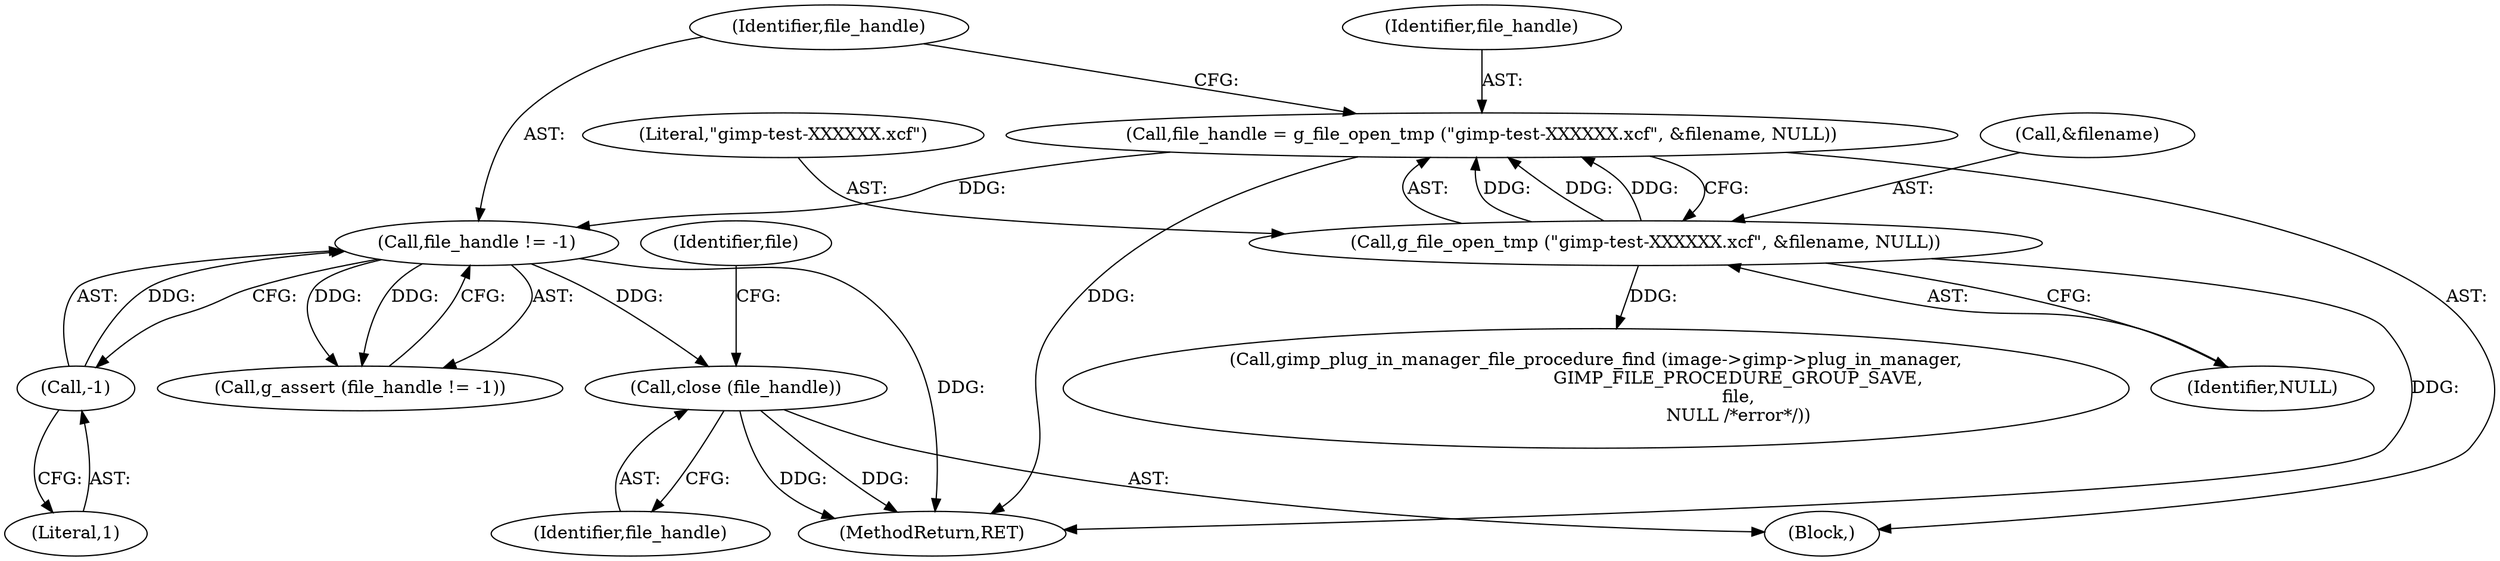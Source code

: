 digraph "0_gimp_c21eff4b031acb04fb4dfce8bd5fdfecc2b6524f@API" {
"1000150" [label="(Call,close (file_handle))"];
"1000146" [label="(Call,file_handle != -1)"];
"1000138" [label="(Call,file_handle = g_file_open_tmp (\"gimp-test-XXXXXX.xcf\", &filename, NULL))"];
"1000140" [label="(Call,g_file_open_tmp (\"gimp-test-XXXXXX.xcf\", &filename, NULL))"];
"1000148" [label="(Call,-1)"];
"1000160" [label="(Call,gimp_plug_in_manager_file_procedure_find (image->gimp->plug_in_manager,\n                                                   GIMP_FILE_PROCEDURE_GROUP_SAVE,\n                                                   file,\n                                                   NULL /*error*/))"];
"1000150" [label="(Call,close (file_handle))"];
"1000138" [label="(Call,file_handle = g_file_open_tmp (\"gimp-test-XXXXXX.xcf\", &filename, NULL))"];
"1000141" [label="(Literal,\"gimp-test-XXXXXX.xcf\")"];
"1000145" [label="(Call,g_assert (file_handle != -1))"];
"1000153" [label="(Identifier,file)"];
"1000148" [label="(Call,-1)"];
"1000147" [label="(Identifier,file_handle)"];
"1000146" [label="(Call,file_handle != -1)"];
"1000140" [label="(Call,g_file_open_tmp (\"gimp-test-XXXXXX.xcf\", &filename, NULL))"];
"1000151" [label="(Identifier,file_handle)"];
"1000149" [label="(Literal,1)"];
"1000144" [label="(Identifier,NULL)"];
"1000116" [label="(Block,)"];
"1000142" [label="(Call,&filename)"];
"1000198" [label="(MethodReturn,RET)"];
"1000139" [label="(Identifier,file_handle)"];
"1000150" -> "1000116"  [label="AST: "];
"1000150" -> "1000151"  [label="CFG: "];
"1000151" -> "1000150"  [label="AST: "];
"1000153" -> "1000150"  [label="CFG: "];
"1000150" -> "1000198"  [label="DDG: "];
"1000150" -> "1000198"  [label="DDG: "];
"1000146" -> "1000150"  [label="DDG: "];
"1000146" -> "1000145"  [label="AST: "];
"1000146" -> "1000148"  [label="CFG: "];
"1000147" -> "1000146"  [label="AST: "];
"1000148" -> "1000146"  [label="AST: "];
"1000145" -> "1000146"  [label="CFG: "];
"1000146" -> "1000198"  [label="DDG: "];
"1000146" -> "1000145"  [label="DDG: "];
"1000146" -> "1000145"  [label="DDG: "];
"1000138" -> "1000146"  [label="DDG: "];
"1000148" -> "1000146"  [label="DDG: "];
"1000138" -> "1000116"  [label="AST: "];
"1000138" -> "1000140"  [label="CFG: "];
"1000139" -> "1000138"  [label="AST: "];
"1000140" -> "1000138"  [label="AST: "];
"1000147" -> "1000138"  [label="CFG: "];
"1000138" -> "1000198"  [label="DDG: "];
"1000140" -> "1000138"  [label="DDG: "];
"1000140" -> "1000138"  [label="DDG: "];
"1000140" -> "1000138"  [label="DDG: "];
"1000140" -> "1000144"  [label="CFG: "];
"1000141" -> "1000140"  [label="AST: "];
"1000142" -> "1000140"  [label="AST: "];
"1000144" -> "1000140"  [label="AST: "];
"1000140" -> "1000198"  [label="DDG: "];
"1000140" -> "1000160"  [label="DDG: "];
"1000148" -> "1000149"  [label="CFG: "];
"1000149" -> "1000148"  [label="AST: "];
}
